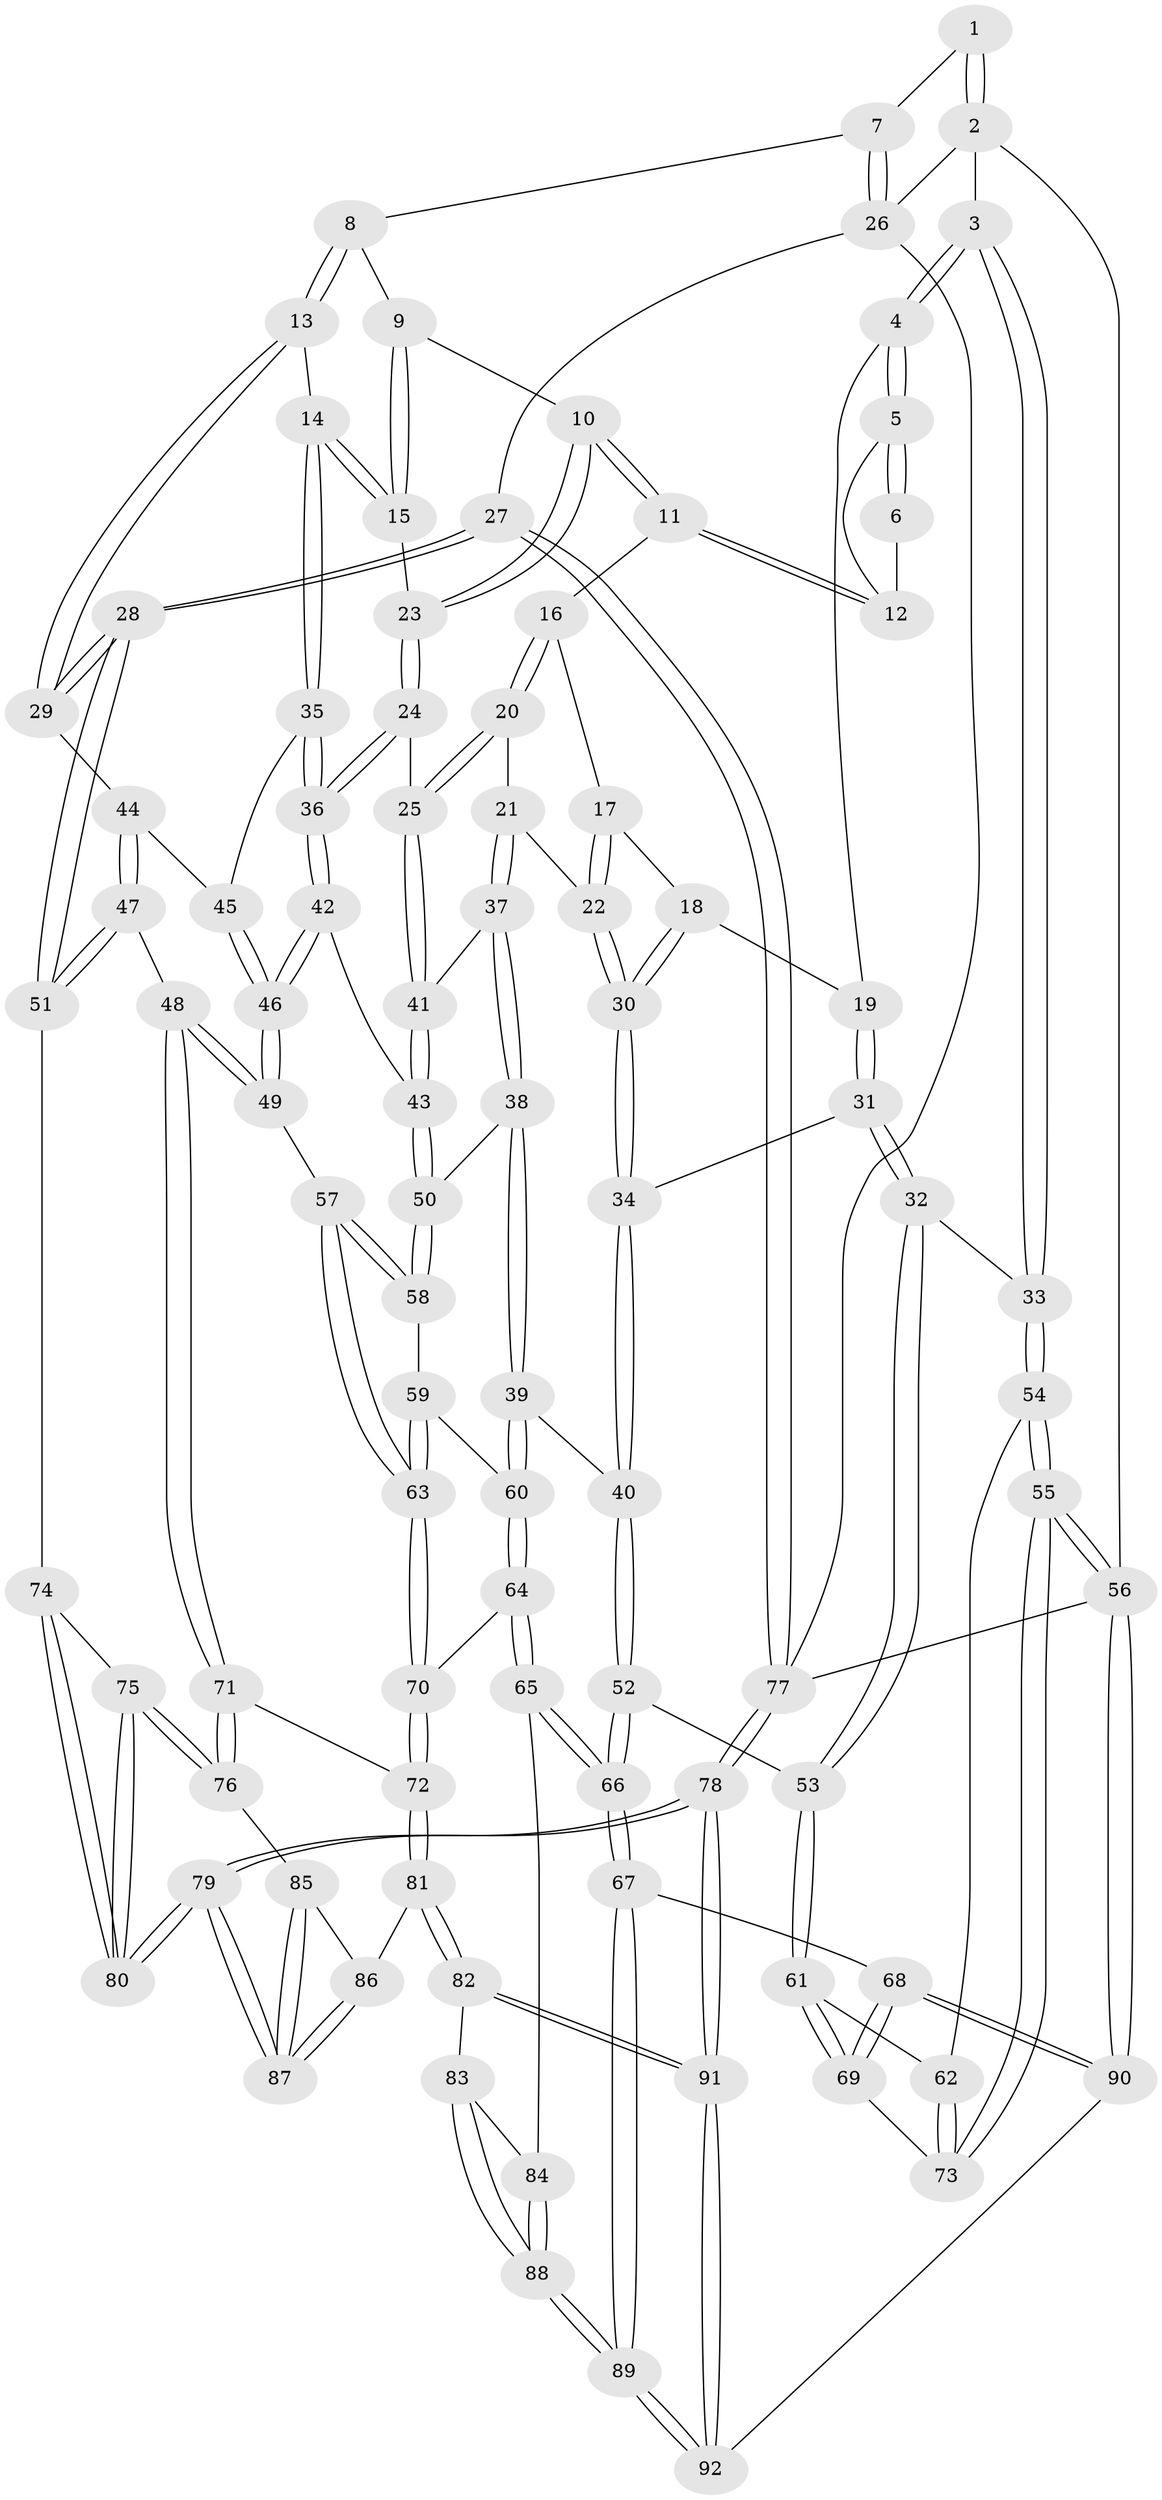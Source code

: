 // Generated by graph-tools (version 1.1) at 2025/38/03/09/25 02:38:28]
// undirected, 92 vertices, 227 edges
graph export_dot {
graph [start="1"]
  node [color=gray90,style=filled];
  1 [pos="+0.5367472135478102+0"];
  2 [pos="+0+0"];
  3 [pos="+0+0"];
  4 [pos="+0.17748231317023677+0.13673205506088507"];
  5 [pos="+0.24198328700576394+0.10715241843403844"];
  6 [pos="+0.5365051870239711+0"];
  7 [pos="+1+0"];
  8 [pos="+0.9789595027641634+0"];
  9 [pos="+0.7578373310908803+0.07397642132252455"];
  10 [pos="+0.5741467991864326+0.0737472811949947"];
  11 [pos="+0.5437713348917946+0.03552070308045243"];
  12 [pos="+0.5414951163860925+0.024840032423267978"];
  13 [pos="+0.8392910872884004+0.24196956215530702"];
  14 [pos="+0.8248655685032236+0.24222780875065297"];
  15 [pos="+0.7859260367999643+0.22011318143226255"];
  16 [pos="+0.46929700466938257+0.12199051441929513"];
  17 [pos="+0.3883668604057356+0.16712550099472417"];
  18 [pos="+0.2902221637526833+0.1882614490610322"];
  19 [pos="+0.18375414588645472+0.1438696044782695"];
  20 [pos="+0.45141074105062895+0.27596896693525"];
  21 [pos="+0.4336053458593555+0.28921228163702994"];
  22 [pos="+0.4195185410868669+0.28833059856877846"];
  23 [pos="+0.6157227567099604+0.16620595884514414"];
  24 [pos="+0.5904183674449566+0.262410599992247"];
  25 [pos="+0.572016197609611+0.2734568898110316"];
  26 [pos="+1+0"];
  27 [pos="+1+0.4684060832435445"];
  28 [pos="+1+0.46988147587999585"];
  29 [pos="+0.9456412457072774+0.34757367287767954"];
  30 [pos="+0.3613914592280853+0.30009367805244697"];
  31 [pos="+0.19953387704217448+0.24774321854476036"];
  32 [pos="+0.13240356232566655+0.455569620256182"];
  33 [pos="+0+0.2532525809674448"];
  34 [pos="+0.31072331794999125+0.39759738336061107"];
  35 [pos="+0.7455145128299853+0.3248364105629196"];
  36 [pos="+0.6596994196958861+0.35769414050392584"];
  37 [pos="+0.4707133890552979+0.3799658168274895"];
  38 [pos="+0.3694096709306923+0.47016924029631296"];
  39 [pos="+0.3516266137877592+0.4782636671393006"];
  40 [pos="+0.30587629447424475+0.4670718865921695"];
  41 [pos="+0.5149907180796607+0.38362682533637577"];
  42 [pos="+0.6506242563579173+0.40263637655337586"];
  43 [pos="+0.5682175121363732+0.44413908616573466"];
  44 [pos="+0.7850909290639883+0.4037700673797072"];
  45 [pos="+0.7688858247421148+0.40292888454356623"];
  46 [pos="+0.7212121694688411+0.47782051320695207"];
  47 [pos="+0.8839808453543986+0.5545986355161787"];
  48 [pos="+0.7903374402596899+0.5745881774544598"];
  49 [pos="+0.7440614278849914+0.5400767050063866"];
  50 [pos="+0.5571366243548707+0.481321282695573"];
  51 [pos="+0.97990484128561+0.54066873996335"];
  52 [pos="+0.27099050357440335+0.48415264092031046"];
  53 [pos="+0.14589954618551979+0.47135841022157243"];
  54 [pos="+0+0.652106470192159"];
  55 [pos="+0+0.9373256700200022"];
  56 [pos="+0+1"];
  57 [pos="+0.5900868150121125+0.5570263941966298"];
  58 [pos="+0.5636028201692209+0.5193559490334599"];
  59 [pos="+0.48308547337523605+0.5499148133355918"];
  60 [pos="+0.4159353405623192+0.5634935942348537"];
  61 [pos="+0.11850145116434668+0.5263627064222078"];
  62 [pos="+0.024411310042088505+0.5958689440554323"];
  63 [pos="+0.5594943384748874+0.6748885979379943"];
  64 [pos="+0.43914693333128246+0.6810333898706732"];
  65 [pos="+0.35687900714415877+0.7472646273881196"];
  66 [pos="+0.2667086875880817+0.7512774259869056"];
  67 [pos="+0.2577857127013491+0.7569517888240487"];
  68 [pos="+0.2081013417973499+0.7829463918250756"];
  69 [pos="+0.17493231216417235+0.7765157623268738"];
  70 [pos="+0.5568997213525466+0.6877564413390699"];
  71 [pos="+0.7510557178192003+0.6600117682243927"];
  72 [pos="+0.5633379065190149+0.6941334214557655"];
  73 [pos="+0.1601670105114823+0.7782282496490586"];
  74 [pos="+0.9711633044944223+0.5676602157531823"];
  75 [pos="+0.8763484636432537+0.762067134288215"];
  76 [pos="+0.7623334194199328+0.7255559493818343"];
  77 [pos="+1+1"];
  78 [pos="+1+1"];
  79 [pos="+0.9833368125272106+1"];
  80 [pos="+0.9530396559384973+0.969794249744168"];
  81 [pos="+0.5980851888355017+0.832538990125303"];
  82 [pos="+0.592252617327298+0.8437567725252395"];
  83 [pos="+0.5854048334999007+0.8470261625376359"];
  84 [pos="+0.4036005762690907+0.8072030000780842"];
  85 [pos="+0.7584998385896465+0.7357887349213247"];
  86 [pos="+0.6522445523399324+0.8228651821152866"];
  87 [pos="+0.8142088005615945+0.9032056535811885"];
  88 [pos="+0.4360538424317227+0.9995589021490446"];
  89 [pos="+0.43264844702460103+1"];
  90 [pos="+0.2874249348539493+1"];
  91 [pos="+0.7930788823019714+1"];
  92 [pos="+0.3806275490553312+1"];
  1 -- 2;
  1 -- 2;
  1 -- 7;
  2 -- 3;
  2 -- 26;
  2 -- 56;
  3 -- 4;
  3 -- 4;
  3 -- 33;
  3 -- 33;
  4 -- 5;
  4 -- 5;
  4 -- 19;
  5 -- 6;
  5 -- 6;
  5 -- 12;
  6 -- 12;
  7 -- 8;
  7 -- 26;
  7 -- 26;
  8 -- 9;
  8 -- 13;
  8 -- 13;
  9 -- 10;
  9 -- 15;
  9 -- 15;
  10 -- 11;
  10 -- 11;
  10 -- 23;
  10 -- 23;
  11 -- 12;
  11 -- 12;
  11 -- 16;
  13 -- 14;
  13 -- 29;
  13 -- 29;
  14 -- 15;
  14 -- 15;
  14 -- 35;
  14 -- 35;
  15 -- 23;
  16 -- 17;
  16 -- 20;
  16 -- 20;
  17 -- 18;
  17 -- 22;
  17 -- 22;
  18 -- 19;
  18 -- 30;
  18 -- 30;
  19 -- 31;
  19 -- 31;
  20 -- 21;
  20 -- 25;
  20 -- 25;
  21 -- 22;
  21 -- 37;
  21 -- 37;
  22 -- 30;
  22 -- 30;
  23 -- 24;
  23 -- 24;
  24 -- 25;
  24 -- 36;
  24 -- 36;
  25 -- 41;
  25 -- 41;
  26 -- 27;
  26 -- 77;
  27 -- 28;
  27 -- 28;
  27 -- 77;
  27 -- 77;
  28 -- 29;
  28 -- 29;
  28 -- 51;
  28 -- 51;
  29 -- 44;
  30 -- 34;
  30 -- 34;
  31 -- 32;
  31 -- 32;
  31 -- 34;
  32 -- 33;
  32 -- 53;
  32 -- 53;
  33 -- 54;
  33 -- 54;
  34 -- 40;
  34 -- 40;
  35 -- 36;
  35 -- 36;
  35 -- 45;
  36 -- 42;
  36 -- 42;
  37 -- 38;
  37 -- 38;
  37 -- 41;
  38 -- 39;
  38 -- 39;
  38 -- 50;
  39 -- 40;
  39 -- 60;
  39 -- 60;
  40 -- 52;
  40 -- 52;
  41 -- 43;
  41 -- 43;
  42 -- 43;
  42 -- 46;
  42 -- 46;
  43 -- 50;
  43 -- 50;
  44 -- 45;
  44 -- 47;
  44 -- 47;
  45 -- 46;
  45 -- 46;
  46 -- 49;
  46 -- 49;
  47 -- 48;
  47 -- 51;
  47 -- 51;
  48 -- 49;
  48 -- 49;
  48 -- 71;
  48 -- 71;
  49 -- 57;
  50 -- 58;
  50 -- 58;
  51 -- 74;
  52 -- 53;
  52 -- 66;
  52 -- 66;
  53 -- 61;
  53 -- 61;
  54 -- 55;
  54 -- 55;
  54 -- 62;
  55 -- 56;
  55 -- 56;
  55 -- 73;
  55 -- 73;
  56 -- 90;
  56 -- 90;
  56 -- 77;
  57 -- 58;
  57 -- 58;
  57 -- 63;
  57 -- 63;
  58 -- 59;
  59 -- 60;
  59 -- 63;
  59 -- 63;
  60 -- 64;
  60 -- 64;
  61 -- 62;
  61 -- 69;
  61 -- 69;
  62 -- 73;
  62 -- 73;
  63 -- 70;
  63 -- 70;
  64 -- 65;
  64 -- 65;
  64 -- 70;
  65 -- 66;
  65 -- 66;
  65 -- 84;
  66 -- 67;
  66 -- 67;
  67 -- 68;
  67 -- 89;
  67 -- 89;
  68 -- 69;
  68 -- 69;
  68 -- 90;
  68 -- 90;
  69 -- 73;
  70 -- 72;
  70 -- 72;
  71 -- 72;
  71 -- 76;
  71 -- 76;
  72 -- 81;
  72 -- 81;
  74 -- 75;
  74 -- 80;
  74 -- 80;
  75 -- 76;
  75 -- 76;
  75 -- 80;
  75 -- 80;
  76 -- 85;
  77 -- 78;
  77 -- 78;
  78 -- 79;
  78 -- 79;
  78 -- 91;
  78 -- 91;
  79 -- 80;
  79 -- 80;
  79 -- 87;
  79 -- 87;
  81 -- 82;
  81 -- 82;
  81 -- 86;
  82 -- 83;
  82 -- 91;
  82 -- 91;
  83 -- 84;
  83 -- 88;
  83 -- 88;
  84 -- 88;
  84 -- 88;
  85 -- 86;
  85 -- 87;
  85 -- 87;
  86 -- 87;
  86 -- 87;
  88 -- 89;
  88 -- 89;
  89 -- 92;
  89 -- 92;
  90 -- 92;
  91 -- 92;
  91 -- 92;
}
